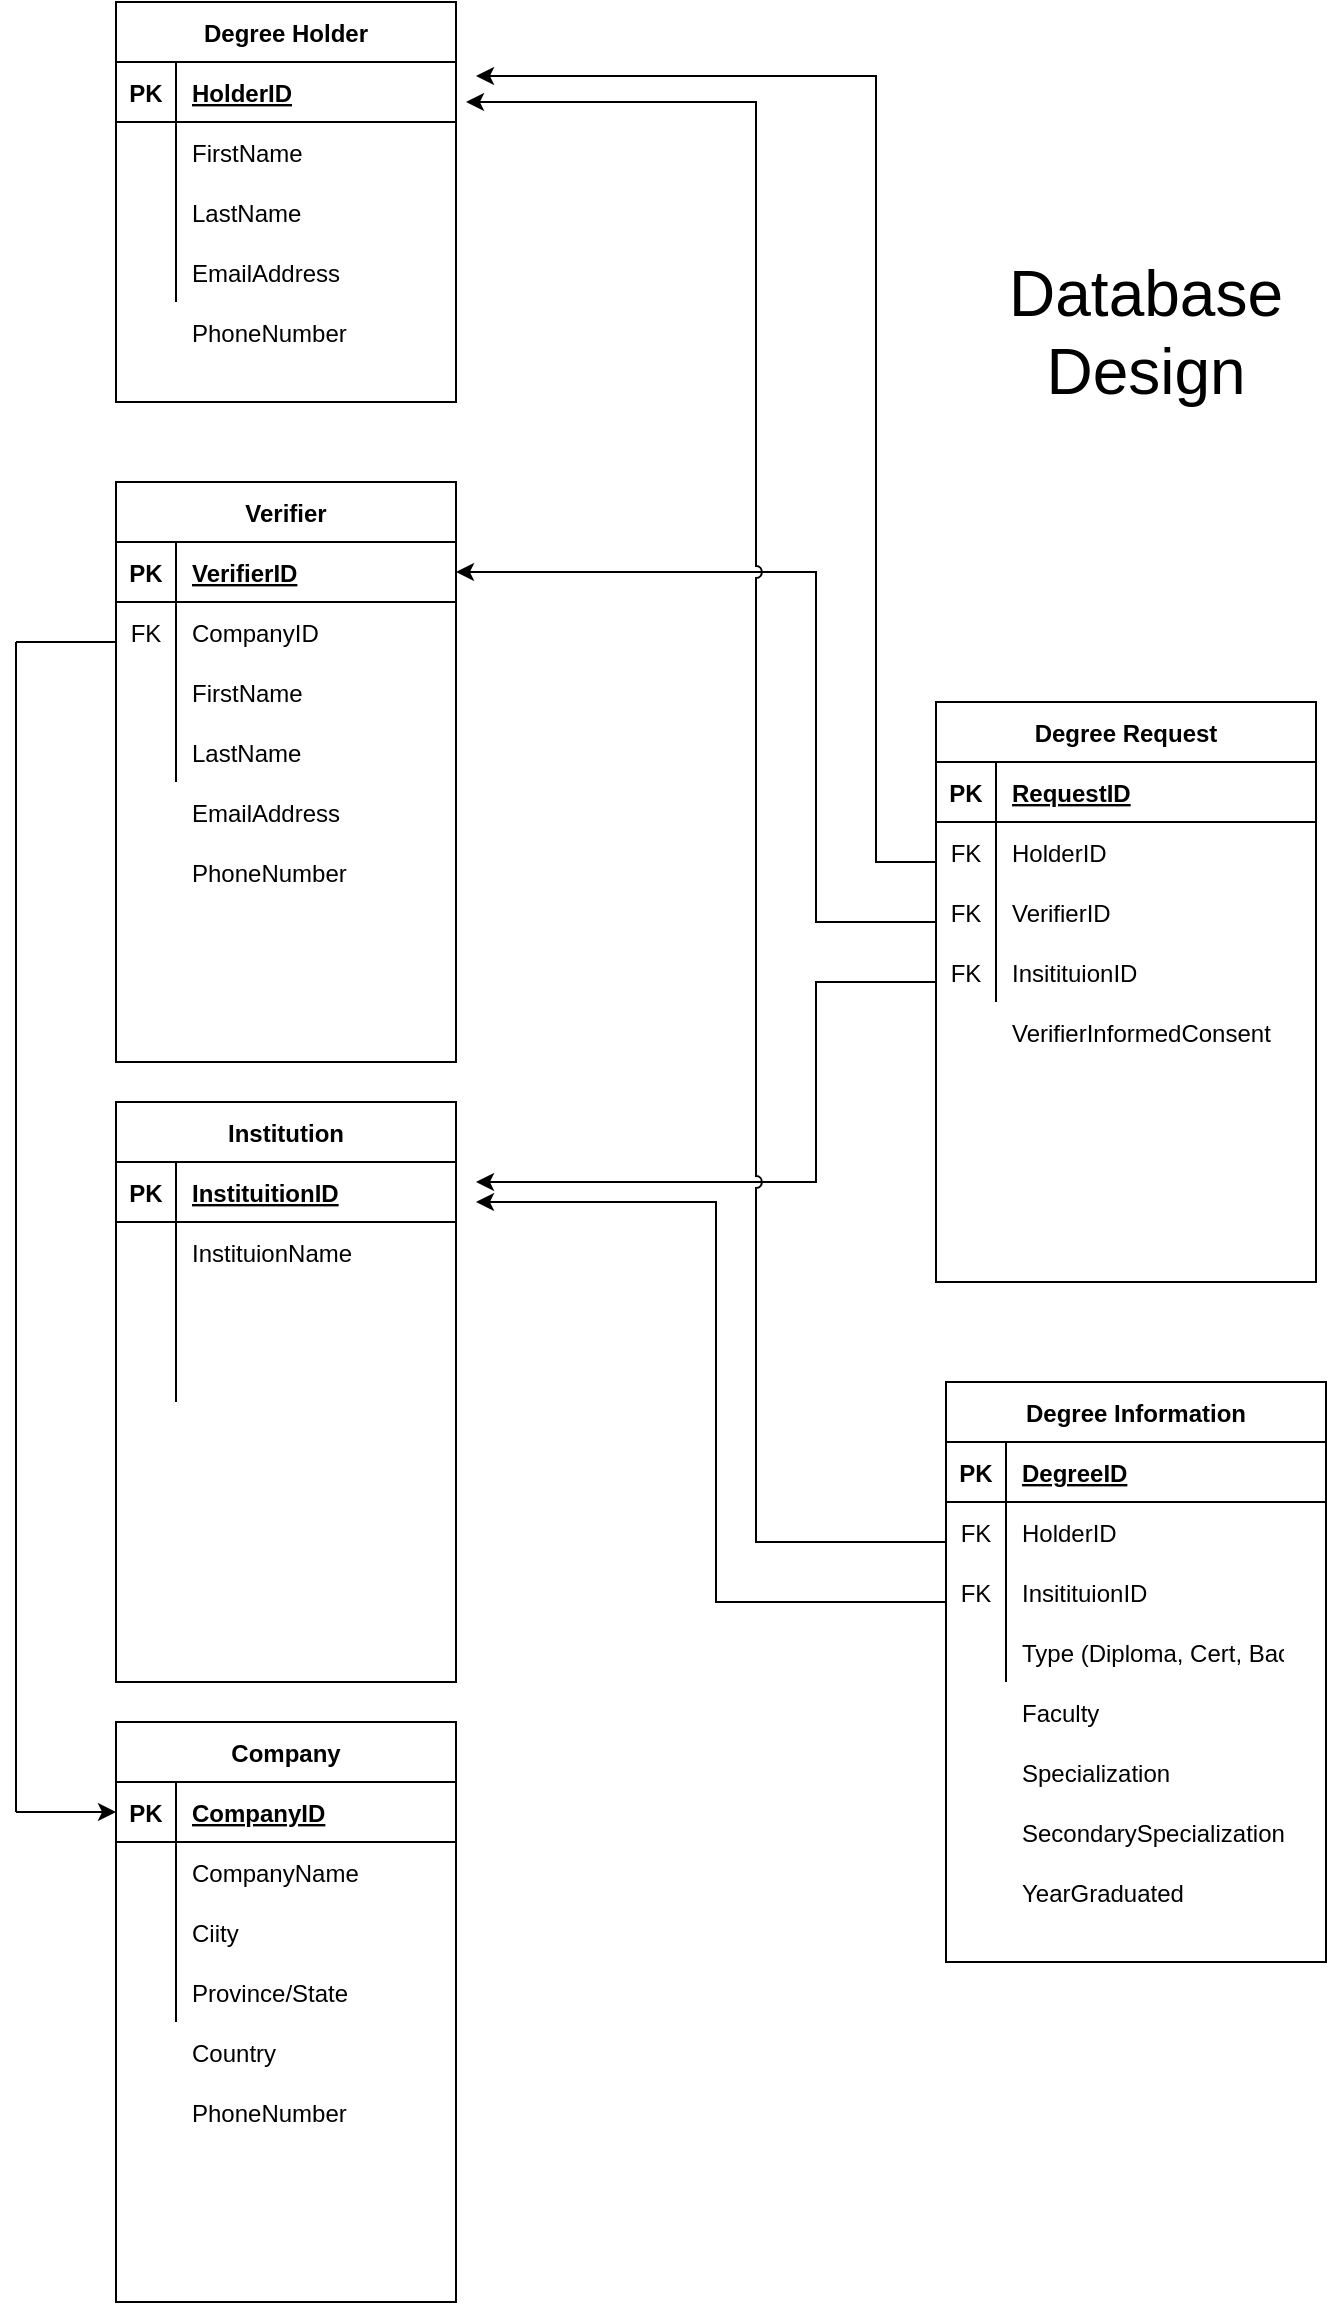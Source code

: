<mxfile version="15.7.4" type="github">
  <diagram id="PkiKbskwBXoPGi8H-dcF" name="Page-1">
    <mxGraphModel dx="2523" dy="934" grid="1" gridSize="10" guides="1" tooltips="1" connect="1" arrows="1" fold="1" page="1" pageScale="1" pageWidth="850" pageHeight="1100" math="0" shadow="0">
      <root>
        <mxCell id="0" />
        <mxCell id="1" parent="0" />
        <mxCell id="SjxEYa4bxG3GSwVHgH7I-1" value="Degree Holder" style="shape=table;startSize=30;container=1;collapsible=1;childLayout=tableLayout;fixedRows=1;rowLines=0;fontStyle=1;align=center;resizeLast=1;" vertex="1" parent="1">
          <mxGeometry x="-70" y="80" width="170" height="200" as="geometry" />
        </mxCell>
        <mxCell id="SjxEYa4bxG3GSwVHgH7I-2" value="" style="shape=partialRectangle;collapsible=0;dropTarget=0;pointerEvents=0;fillColor=none;top=0;left=0;bottom=1;right=0;points=[[0,0.5],[1,0.5]];portConstraint=eastwest;" vertex="1" parent="SjxEYa4bxG3GSwVHgH7I-1">
          <mxGeometry y="30" width="170" height="30" as="geometry" />
        </mxCell>
        <mxCell id="SjxEYa4bxG3GSwVHgH7I-3" value="PK" style="shape=partialRectangle;connectable=0;fillColor=none;top=0;left=0;bottom=0;right=0;fontStyle=1;overflow=hidden;" vertex="1" parent="SjxEYa4bxG3GSwVHgH7I-2">
          <mxGeometry width="30" height="30" as="geometry">
            <mxRectangle width="30" height="30" as="alternateBounds" />
          </mxGeometry>
        </mxCell>
        <mxCell id="SjxEYa4bxG3GSwVHgH7I-4" value="HolderID" style="shape=partialRectangle;connectable=0;fillColor=none;top=0;left=0;bottom=0;right=0;align=left;spacingLeft=6;fontStyle=5;overflow=hidden;" vertex="1" parent="SjxEYa4bxG3GSwVHgH7I-2">
          <mxGeometry x="30" width="140" height="30" as="geometry">
            <mxRectangle width="140" height="30" as="alternateBounds" />
          </mxGeometry>
        </mxCell>
        <mxCell id="SjxEYa4bxG3GSwVHgH7I-5" value="" style="shape=partialRectangle;collapsible=0;dropTarget=0;pointerEvents=0;fillColor=none;top=0;left=0;bottom=0;right=0;points=[[0,0.5],[1,0.5]];portConstraint=eastwest;" vertex="1" parent="SjxEYa4bxG3GSwVHgH7I-1">
          <mxGeometry y="60" width="170" height="30" as="geometry" />
        </mxCell>
        <mxCell id="SjxEYa4bxG3GSwVHgH7I-6" value="" style="shape=partialRectangle;connectable=0;fillColor=none;top=0;left=0;bottom=0;right=0;editable=1;overflow=hidden;" vertex="1" parent="SjxEYa4bxG3GSwVHgH7I-5">
          <mxGeometry width="30" height="30" as="geometry">
            <mxRectangle width="30" height="30" as="alternateBounds" />
          </mxGeometry>
        </mxCell>
        <mxCell id="SjxEYa4bxG3GSwVHgH7I-7" value="FirstName    " style="shape=partialRectangle;connectable=0;fillColor=none;top=0;left=0;bottom=0;right=0;align=left;spacingLeft=6;overflow=hidden;" vertex="1" parent="SjxEYa4bxG3GSwVHgH7I-5">
          <mxGeometry x="30" width="140" height="30" as="geometry">
            <mxRectangle width="140" height="30" as="alternateBounds" />
          </mxGeometry>
        </mxCell>
        <mxCell id="SjxEYa4bxG3GSwVHgH7I-8" value="" style="shape=partialRectangle;collapsible=0;dropTarget=0;pointerEvents=0;fillColor=none;top=0;left=0;bottom=0;right=0;points=[[0,0.5],[1,0.5]];portConstraint=eastwest;" vertex="1" parent="SjxEYa4bxG3GSwVHgH7I-1">
          <mxGeometry y="90" width="170" height="30" as="geometry" />
        </mxCell>
        <mxCell id="SjxEYa4bxG3GSwVHgH7I-9" value="" style="shape=partialRectangle;connectable=0;fillColor=none;top=0;left=0;bottom=0;right=0;editable=1;overflow=hidden;" vertex="1" parent="SjxEYa4bxG3GSwVHgH7I-8">
          <mxGeometry width="30" height="30" as="geometry">
            <mxRectangle width="30" height="30" as="alternateBounds" />
          </mxGeometry>
        </mxCell>
        <mxCell id="SjxEYa4bxG3GSwVHgH7I-10" value="LastName" style="shape=partialRectangle;connectable=0;fillColor=none;top=0;left=0;bottom=0;right=0;align=left;spacingLeft=6;overflow=hidden;" vertex="1" parent="SjxEYa4bxG3GSwVHgH7I-8">
          <mxGeometry x="30" width="140" height="30" as="geometry">
            <mxRectangle width="140" height="30" as="alternateBounds" />
          </mxGeometry>
        </mxCell>
        <mxCell id="SjxEYa4bxG3GSwVHgH7I-11" value="" style="shape=partialRectangle;collapsible=0;dropTarget=0;pointerEvents=0;fillColor=none;top=0;left=0;bottom=0;right=0;points=[[0,0.5],[1,0.5]];portConstraint=eastwest;" vertex="1" parent="SjxEYa4bxG3GSwVHgH7I-1">
          <mxGeometry y="120" width="170" height="30" as="geometry" />
        </mxCell>
        <mxCell id="SjxEYa4bxG3GSwVHgH7I-12" value="" style="shape=partialRectangle;connectable=0;fillColor=none;top=0;left=0;bottom=0;right=0;editable=1;overflow=hidden;" vertex="1" parent="SjxEYa4bxG3GSwVHgH7I-11">
          <mxGeometry width="30" height="30" as="geometry">
            <mxRectangle width="30" height="30" as="alternateBounds" />
          </mxGeometry>
        </mxCell>
        <mxCell id="SjxEYa4bxG3GSwVHgH7I-13" value="" style="shape=partialRectangle;connectable=0;fillColor=none;top=0;left=0;bottom=0;right=0;align=left;spacingLeft=6;overflow=hidden;" vertex="1" parent="SjxEYa4bxG3GSwVHgH7I-11">
          <mxGeometry x="30" width="140" height="30" as="geometry">
            <mxRectangle width="140" height="30" as="alternateBounds" />
          </mxGeometry>
        </mxCell>
        <mxCell id="SjxEYa4bxG3GSwVHgH7I-14" value="EmailAddress" style="shape=partialRectangle;connectable=0;fillColor=none;top=0;left=0;bottom=0;right=0;align=left;spacingLeft=6;overflow=hidden;" vertex="1" parent="1">
          <mxGeometry x="-40" y="200" width="140" height="30" as="geometry">
            <mxRectangle width="140" height="30" as="alternateBounds" />
          </mxGeometry>
        </mxCell>
        <mxCell id="SjxEYa4bxG3GSwVHgH7I-15" value="PhoneNumber" style="shape=partialRectangle;connectable=0;fillColor=none;top=0;left=0;bottom=0;right=0;align=left;spacingLeft=6;overflow=hidden;" vertex="1" parent="1">
          <mxGeometry x="-40" y="230" width="140" height="30" as="geometry">
            <mxRectangle width="140" height="30" as="alternateBounds" />
          </mxGeometry>
        </mxCell>
        <mxCell id="SjxEYa4bxG3GSwVHgH7I-16" value="Verifier" style="shape=table;startSize=30;container=1;collapsible=1;childLayout=tableLayout;fixedRows=1;rowLines=0;fontStyle=1;align=center;resizeLast=1;" vertex="1" parent="1">
          <mxGeometry x="-70" y="320" width="170" height="290" as="geometry" />
        </mxCell>
        <mxCell id="SjxEYa4bxG3GSwVHgH7I-17" value="" style="shape=partialRectangle;collapsible=0;dropTarget=0;pointerEvents=0;fillColor=none;top=0;left=0;bottom=1;right=0;points=[[0,0.5],[1,0.5]];portConstraint=eastwest;" vertex="1" parent="SjxEYa4bxG3GSwVHgH7I-16">
          <mxGeometry y="30" width="170" height="30" as="geometry" />
        </mxCell>
        <mxCell id="SjxEYa4bxG3GSwVHgH7I-18" value="PK" style="shape=partialRectangle;connectable=0;fillColor=none;top=0;left=0;bottom=0;right=0;fontStyle=1;overflow=hidden;" vertex="1" parent="SjxEYa4bxG3GSwVHgH7I-17">
          <mxGeometry width="30" height="30" as="geometry">
            <mxRectangle width="30" height="30" as="alternateBounds" />
          </mxGeometry>
        </mxCell>
        <mxCell id="SjxEYa4bxG3GSwVHgH7I-19" value="VerifierID" style="shape=partialRectangle;connectable=0;fillColor=none;top=0;left=0;bottom=0;right=0;align=left;spacingLeft=6;fontStyle=5;overflow=hidden;" vertex="1" parent="SjxEYa4bxG3GSwVHgH7I-17">
          <mxGeometry x="30" width="140" height="30" as="geometry">
            <mxRectangle width="140" height="30" as="alternateBounds" />
          </mxGeometry>
        </mxCell>
        <mxCell id="SjxEYa4bxG3GSwVHgH7I-26" value="" style="shape=partialRectangle;collapsible=0;dropTarget=0;pointerEvents=0;fillColor=none;top=0;left=0;bottom=0;right=0;points=[[0,0.5],[1,0.5]];portConstraint=eastwest;" vertex="1" parent="SjxEYa4bxG3GSwVHgH7I-16">
          <mxGeometry y="60" width="170" height="30" as="geometry" />
        </mxCell>
        <mxCell id="SjxEYa4bxG3GSwVHgH7I-27" value="" style="shape=partialRectangle;connectable=0;fillColor=none;top=0;left=0;bottom=0;right=0;editable=1;overflow=hidden;" vertex="1" parent="SjxEYa4bxG3GSwVHgH7I-26">
          <mxGeometry width="30" height="30" as="geometry">
            <mxRectangle width="30" height="30" as="alternateBounds" />
          </mxGeometry>
        </mxCell>
        <mxCell id="SjxEYa4bxG3GSwVHgH7I-28" value="" style="shape=partialRectangle;connectable=0;fillColor=none;top=0;left=0;bottom=0;right=0;align=left;spacingLeft=6;overflow=hidden;" vertex="1" parent="SjxEYa4bxG3GSwVHgH7I-26">
          <mxGeometry x="30" width="140" height="30" as="geometry">
            <mxRectangle width="140" height="30" as="alternateBounds" />
          </mxGeometry>
        </mxCell>
        <mxCell id="SjxEYa4bxG3GSwVHgH7I-20" value="" style="shape=partialRectangle;collapsible=0;dropTarget=0;pointerEvents=0;fillColor=none;top=0;left=0;bottom=0;right=0;points=[[0,0.5],[1,0.5]];portConstraint=eastwest;" vertex="1" parent="SjxEYa4bxG3GSwVHgH7I-16">
          <mxGeometry y="90" width="170" height="30" as="geometry" />
        </mxCell>
        <mxCell id="SjxEYa4bxG3GSwVHgH7I-21" value="" style="shape=partialRectangle;connectable=0;fillColor=none;top=0;left=0;bottom=0;right=0;editable=1;overflow=hidden;" vertex="1" parent="SjxEYa4bxG3GSwVHgH7I-20">
          <mxGeometry width="30" height="30" as="geometry">
            <mxRectangle width="30" height="30" as="alternateBounds" />
          </mxGeometry>
        </mxCell>
        <mxCell id="SjxEYa4bxG3GSwVHgH7I-22" value="FirstName    " style="shape=partialRectangle;connectable=0;fillColor=none;top=0;left=0;bottom=0;right=0;align=left;spacingLeft=6;overflow=hidden;" vertex="1" parent="SjxEYa4bxG3GSwVHgH7I-20">
          <mxGeometry x="30" width="140" height="30" as="geometry">
            <mxRectangle width="140" height="30" as="alternateBounds" />
          </mxGeometry>
        </mxCell>
        <mxCell id="SjxEYa4bxG3GSwVHgH7I-23" value="" style="shape=partialRectangle;collapsible=0;dropTarget=0;pointerEvents=0;fillColor=none;top=0;left=0;bottom=0;right=0;points=[[0,0.5],[1,0.5]];portConstraint=eastwest;" vertex="1" parent="SjxEYa4bxG3GSwVHgH7I-16">
          <mxGeometry y="120" width="170" height="30" as="geometry" />
        </mxCell>
        <mxCell id="SjxEYa4bxG3GSwVHgH7I-24" value="" style="shape=partialRectangle;connectable=0;fillColor=none;top=0;left=0;bottom=0;right=0;editable=1;overflow=hidden;" vertex="1" parent="SjxEYa4bxG3GSwVHgH7I-23">
          <mxGeometry width="30" height="30" as="geometry">
            <mxRectangle width="30" height="30" as="alternateBounds" />
          </mxGeometry>
        </mxCell>
        <mxCell id="SjxEYa4bxG3GSwVHgH7I-25" value="LastName" style="shape=partialRectangle;connectable=0;fillColor=none;top=0;left=0;bottom=0;right=0;align=left;spacingLeft=6;overflow=hidden;" vertex="1" parent="SjxEYa4bxG3GSwVHgH7I-23">
          <mxGeometry x="30" width="140" height="30" as="geometry">
            <mxRectangle width="140" height="30" as="alternateBounds" />
          </mxGeometry>
        </mxCell>
        <mxCell id="SjxEYa4bxG3GSwVHgH7I-29" value="EmailAddress" style="shape=partialRectangle;connectable=0;fillColor=none;top=0;left=0;bottom=0;right=0;align=left;spacingLeft=6;overflow=hidden;" vertex="1" parent="1">
          <mxGeometry x="-40" y="470" width="140" height="30" as="geometry">
            <mxRectangle width="140" height="30" as="alternateBounds" />
          </mxGeometry>
        </mxCell>
        <mxCell id="SjxEYa4bxG3GSwVHgH7I-30" value="PhoneNumber" style="shape=partialRectangle;connectable=0;fillColor=none;top=0;left=0;bottom=0;right=0;align=left;spacingLeft=6;overflow=hidden;" vertex="1" parent="1">
          <mxGeometry x="-40" y="500" width="140" height="30" as="geometry">
            <mxRectangle width="140" height="30" as="alternateBounds" />
          </mxGeometry>
        </mxCell>
        <mxCell id="SjxEYa4bxG3GSwVHgH7I-31" value="CompanyID" style="shape=partialRectangle;connectable=0;fillColor=none;top=0;left=0;bottom=0;right=0;align=left;spacingLeft=6;overflow=hidden;" vertex="1" parent="1">
          <mxGeometry x="-40" y="380" width="140" height="30" as="geometry">
            <mxRectangle width="140" height="30" as="alternateBounds" />
          </mxGeometry>
        </mxCell>
        <mxCell id="SjxEYa4bxG3GSwVHgH7I-32" value="FK" style="shape=partialRectangle;connectable=0;fillColor=none;top=0;left=0;bottom=0;right=0;fontStyle=0;overflow=hidden;" vertex="1" parent="1">
          <mxGeometry x="-70" y="380" width="30" height="30" as="geometry">
            <mxRectangle width="30" height="30" as="alternateBounds" />
          </mxGeometry>
        </mxCell>
        <mxCell id="SjxEYa4bxG3GSwVHgH7I-50" value="Institution" style="shape=table;startSize=30;container=1;collapsible=1;childLayout=tableLayout;fixedRows=1;rowLines=0;fontStyle=1;align=center;resizeLast=1;" vertex="1" parent="1">
          <mxGeometry x="-70" y="630" width="170" height="290" as="geometry" />
        </mxCell>
        <mxCell id="SjxEYa4bxG3GSwVHgH7I-51" value="" style="shape=partialRectangle;collapsible=0;dropTarget=0;pointerEvents=0;fillColor=none;top=0;left=0;bottom=1;right=0;points=[[0,0.5],[1,0.5]];portConstraint=eastwest;" vertex="1" parent="SjxEYa4bxG3GSwVHgH7I-50">
          <mxGeometry y="30" width="170" height="30" as="geometry" />
        </mxCell>
        <mxCell id="SjxEYa4bxG3GSwVHgH7I-52" value="PK" style="shape=partialRectangle;connectable=0;fillColor=none;top=0;left=0;bottom=0;right=0;fontStyle=1;overflow=hidden;" vertex="1" parent="SjxEYa4bxG3GSwVHgH7I-51">
          <mxGeometry width="30" height="30" as="geometry">
            <mxRectangle width="30" height="30" as="alternateBounds" />
          </mxGeometry>
        </mxCell>
        <mxCell id="SjxEYa4bxG3GSwVHgH7I-53" value="InstituitionID" style="shape=partialRectangle;connectable=0;fillColor=none;top=0;left=0;bottom=0;right=0;align=left;spacingLeft=6;fontStyle=5;overflow=hidden;" vertex="1" parent="SjxEYa4bxG3GSwVHgH7I-51">
          <mxGeometry x="30" width="140" height="30" as="geometry">
            <mxRectangle width="140" height="30" as="alternateBounds" />
          </mxGeometry>
        </mxCell>
        <mxCell id="SjxEYa4bxG3GSwVHgH7I-54" value="" style="shape=partialRectangle;collapsible=0;dropTarget=0;pointerEvents=0;fillColor=none;top=0;left=0;bottom=0;right=0;points=[[0,0.5],[1,0.5]];portConstraint=eastwest;" vertex="1" parent="SjxEYa4bxG3GSwVHgH7I-50">
          <mxGeometry y="60" width="170" height="30" as="geometry" />
        </mxCell>
        <mxCell id="SjxEYa4bxG3GSwVHgH7I-55" value="" style="shape=partialRectangle;connectable=0;fillColor=none;top=0;left=0;bottom=0;right=0;editable=1;overflow=hidden;" vertex="1" parent="SjxEYa4bxG3GSwVHgH7I-54">
          <mxGeometry width="30" height="30" as="geometry">
            <mxRectangle width="30" height="30" as="alternateBounds" />
          </mxGeometry>
        </mxCell>
        <mxCell id="SjxEYa4bxG3GSwVHgH7I-56" value="" style="shape=partialRectangle;connectable=0;fillColor=none;top=0;left=0;bottom=0;right=0;align=left;spacingLeft=6;overflow=hidden;" vertex="1" parent="SjxEYa4bxG3GSwVHgH7I-54">
          <mxGeometry x="30" width="140" height="30" as="geometry">
            <mxRectangle width="140" height="30" as="alternateBounds" />
          </mxGeometry>
        </mxCell>
        <mxCell id="SjxEYa4bxG3GSwVHgH7I-57" value="" style="shape=partialRectangle;collapsible=0;dropTarget=0;pointerEvents=0;fillColor=none;top=0;left=0;bottom=0;right=0;points=[[0,0.5],[1,0.5]];portConstraint=eastwest;" vertex="1" parent="SjxEYa4bxG3GSwVHgH7I-50">
          <mxGeometry y="90" width="170" height="30" as="geometry" />
        </mxCell>
        <mxCell id="SjxEYa4bxG3GSwVHgH7I-58" value="" style="shape=partialRectangle;connectable=0;fillColor=none;top=0;left=0;bottom=0;right=0;editable=1;overflow=hidden;" vertex="1" parent="SjxEYa4bxG3GSwVHgH7I-57">
          <mxGeometry width="30" height="30" as="geometry">
            <mxRectangle width="30" height="30" as="alternateBounds" />
          </mxGeometry>
        </mxCell>
        <mxCell id="SjxEYa4bxG3GSwVHgH7I-59" value="" style="shape=partialRectangle;connectable=0;fillColor=none;top=0;left=0;bottom=0;right=0;align=left;spacingLeft=6;overflow=hidden;" vertex="1" parent="SjxEYa4bxG3GSwVHgH7I-57">
          <mxGeometry x="30" width="140" height="30" as="geometry">
            <mxRectangle width="140" height="30" as="alternateBounds" />
          </mxGeometry>
        </mxCell>
        <mxCell id="SjxEYa4bxG3GSwVHgH7I-60" value="" style="shape=partialRectangle;collapsible=0;dropTarget=0;pointerEvents=0;fillColor=none;top=0;left=0;bottom=0;right=0;points=[[0,0.5],[1,0.5]];portConstraint=eastwest;" vertex="1" parent="SjxEYa4bxG3GSwVHgH7I-50">
          <mxGeometry y="120" width="170" height="30" as="geometry" />
        </mxCell>
        <mxCell id="SjxEYa4bxG3GSwVHgH7I-61" value="" style="shape=partialRectangle;connectable=0;fillColor=none;top=0;left=0;bottom=0;right=0;editable=1;overflow=hidden;" vertex="1" parent="SjxEYa4bxG3GSwVHgH7I-60">
          <mxGeometry width="30" height="30" as="geometry">
            <mxRectangle width="30" height="30" as="alternateBounds" />
          </mxGeometry>
        </mxCell>
        <mxCell id="SjxEYa4bxG3GSwVHgH7I-62" value="" style="shape=partialRectangle;connectable=0;fillColor=none;top=0;left=0;bottom=0;right=0;align=left;spacingLeft=6;overflow=hidden;" vertex="1" parent="SjxEYa4bxG3GSwVHgH7I-60">
          <mxGeometry x="30" width="140" height="30" as="geometry">
            <mxRectangle width="140" height="30" as="alternateBounds" />
          </mxGeometry>
        </mxCell>
        <mxCell id="SjxEYa4bxG3GSwVHgH7I-65" value="InstituionName" style="shape=partialRectangle;connectable=0;fillColor=none;top=0;left=0;bottom=0;right=0;align=left;spacingLeft=6;overflow=hidden;" vertex="1" parent="1">
          <mxGeometry x="-40" y="690" width="140" height="30" as="geometry">
            <mxRectangle width="140" height="30" as="alternateBounds" />
          </mxGeometry>
        </mxCell>
        <mxCell id="SjxEYa4bxG3GSwVHgH7I-67" value="Company" style="shape=table;startSize=30;container=1;collapsible=1;childLayout=tableLayout;fixedRows=1;rowLines=0;fontStyle=1;align=center;resizeLast=1;" vertex="1" parent="1">
          <mxGeometry x="-70" y="940" width="170" height="290" as="geometry" />
        </mxCell>
        <mxCell id="SjxEYa4bxG3GSwVHgH7I-68" value="" style="shape=partialRectangle;collapsible=0;dropTarget=0;pointerEvents=0;fillColor=none;top=0;left=0;bottom=1;right=0;points=[[0,0.5],[1,0.5]];portConstraint=eastwest;" vertex="1" parent="SjxEYa4bxG3GSwVHgH7I-67">
          <mxGeometry y="30" width="170" height="30" as="geometry" />
        </mxCell>
        <mxCell id="SjxEYa4bxG3GSwVHgH7I-69" value="PK" style="shape=partialRectangle;connectable=0;fillColor=none;top=0;left=0;bottom=0;right=0;fontStyle=1;overflow=hidden;" vertex="1" parent="SjxEYa4bxG3GSwVHgH7I-68">
          <mxGeometry width="30" height="30" as="geometry">
            <mxRectangle width="30" height="30" as="alternateBounds" />
          </mxGeometry>
        </mxCell>
        <mxCell id="SjxEYa4bxG3GSwVHgH7I-70" value="CompanyID" style="shape=partialRectangle;connectable=0;fillColor=none;top=0;left=0;bottom=0;right=0;align=left;spacingLeft=6;fontStyle=5;overflow=hidden;" vertex="1" parent="SjxEYa4bxG3GSwVHgH7I-68">
          <mxGeometry x="30" width="140" height="30" as="geometry">
            <mxRectangle width="140" height="30" as="alternateBounds" />
          </mxGeometry>
        </mxCell>
        <mxCell id="SjxEYa4bxG3GSwVHgH7I-71" value="" style="shape=partialRectangle;collapsible=0;dropTarget=0;pointerEvents=0;fillColor=none;top=0;left=0;bottom=0;right=0;points=[[0,0.5],[1,0.5]];portConstraint=eastwest;" vertex="1" parent="SjxEYa4bxG3GSwVHgH7I-67">
          <mxGeometry y="60" width="170" height="30" as="geometry" />
        </mxCell>
        <mxCell id="SjxEYa4bxG3GSwVHgH7I-72" value="" style="shape=partialRectangle;connectable=0;fillColor=none;top=0;left=0;bottom=0;right=0;editable=1;overflow=hidden;" vertex="1" parent="SjxEYa4bxG3GSwVHgH7I-71">
          <mxGeometry width="30" height="30" as="geometry">
            <mxRectangle width="30" height="30" as="alternateBounds" />
          </mxGeometry>
        </mxCell>
        <mxCell id="SjxEYa4bxG3GSwVHgH7I-73" value="" style="shape=partialRectangle;connectable=0;fillColor=none;top=0;left=0;bottom=0;right=0;align=left;spacingLeft=6;overflow=hidden;" vertex="1" parent="SjxEYa4bxG3GSwVHgH7I-71">
          <mxGeometry x="30" width="140" height="30" as="geometry">
            <mxRectangle width="140" height="30" as="alternateBounds" />
          </mxGeometry>
        </mxCell>
        <mxCell id="SjxEYa4bxG3GSwVHgH7I-74" value="" style="shape=partialRectangle;collapsible=0;dropTarget=0;pointerEvents=0;fillColor=none;top=0;left=0;bottom=0;right=0;points=[[0,0.5],[1,0.5]];portConstraint=eastwest;" vertex="1" parent="SjxEYa4bxG3GSwVHgH7I-67">
          <mxGeometry y="90" width="170" height="30" as="geometry" />
        </mxCell>
        <mxCell id="SjxEYa4bxG3GSwVHgH7I-75" value="" style="shape=partialRectangle;connectable=0;fillColor=none;top=0;left=0;bottom=0;right=0;editable=1;overflow=hidden;" vertex="1" parent="SjxEYa4bxG3GSwVHgH7I-74">
          <mxGeometry width="30" height="30" as="geometry">
            <mxRectangle width="30" height="30" as="alternateBounds" />
          </mxGeometry>
        </mxCell>
        <mxCell id="SjxEYa4bxG3GSwVHgH7I-76" value="Ciity" style="shape=partialRectangle;connectable=0;fillColor=none;top=0;left=0;bottom=0;right=0;align=left;spacingLeft=6;overflow=hidden;" vertex="1" parent="SjxEYa4bxG3GSwVHgH7I-74">
          <mxGeometry x="30" width="140" height="30" as="geometry">
            <mxRectangle width="140" height="30" as="alternateBounds" />
          </mxGeometry>
        </mxCell>
        <mxCell id="SjxEYa4bxG3GSwVHgH7I-77" value="" style="shape=partialRectangle;collapsible=0;dropTarget=0;pointerEvents=0;fillColor=none;top=0;left=0;bottom=0;right=0;points=[[0,0.5],[1,0.5]];portConstraint=eastwest;" vertex="1" parent="SjxEYa4bxG3GSwVHgH7I-67">
          <mxGeometry y="120" width="170" height="30" as="geometry" />
        </mxCell>
        <mxCell id="SjxEYa4bxG3GSwVHgH7I-78" value="" style="shape=partialRectangle;connectable=0;fillColor=none;top=0;left=0;bottom=0;right=0;editable=1;overflow=hidden;" vertex="1" parent="SjxEYa4bxG3GSwVHgH7I-77">
          <mxGeometry width="30" height="30" as="geometry">
            <mxRectangle width="30" height="30" as="alternateBounds" />
          </mxGeometry>
        </mxCell>
        <mxCell id="SjxEYa4bxG3GSwVHgH7I-79" value="Province/State" style="shape=partialRectangle;connectable=0;fillColor=none;top=0;left=0;bottom=0;right=0;align=left;spacingLeft=6;overflow=hidden;" vertex="1" parent="SjxEYa4bxG3GSwVHgH7I-77">
          <mxGeometry x="30" width="140" height="30" as="geometry">
            <mxRectangle width="140" height="30" as="alternateBounds" />
          </mxGeometry>
        </mxCell>
        <mxCell id="SjxEYa4bxG3GSwVHgH7I-80" value="Country" style="shape=partialRectangle;connectable=0;fillColor=none;top=0;left=0;bottom=0;right=0;align=left;spacingLeft=6;overflow=hidden;" vertex="1" parent="1">
          <mxGeometry x="-40" y="1090" width="140" height="30" as="geometry">
            <mxRectangle width="140" height="30" as="alternateBounds" />
          </mxGeometry>
        </mxCell>
        <mxCell id="SjxEYa4bxG3GSwVHgH7I-81" value="PhoneNumber" style="shape=partialRectangle;connectable=0;fillColor=none;top=0;left=0;bottom=0;right=0;align=left;spacingLeft=6;overflow=hidden;" vertex="1" parent="1">
          <mxGeometry x="-40" y="1120" width="140" height="30" as="geometry">
            <mxRectangle width="140" height="30" as="alternateBounds" />
          </mxGeometry>
        </mxCell>
        <mxCell id="SjxEYa4bxG3GSwVHgH7I-82" value="CompanyName" style="shape=partialRectangle;connectable=0;fillColor=none;top=0;left=0;bottom=0;right=0;align=left;spacingLeft=6;overflow=hidden;" vertex="1" parent="1">
          <mxGeometry x="-40" y="1000" width="140" height="30" as="geometry">
            <mxRectangle width="140" height="30" as="alternateBounds" />
          </mxGeometry>
        </mxCell>
        <mxCell id="SjxEYa4bxG3GSwVHgH7I-86" value="" style="endArrow=none;html=1;rounded=0;" edge="1" parent="1">
          <mxGeometry width="50" height="50" relative="1" as="geometry">
            <mxPoint x="-120" y="400" as="sourcePoint" />
            <mxPoint x="-70" y="400" as="targetPoint" />
          </mxGeometry>
        </mxCell>
        <mxCell id="SjxEYa4bxG3GSwVHgH7I-87" value="" style="endArrow=none;html=1;rounded=0;" edge="1" parent="1">
          <mxGeometry width="50" height="50" relative="1" as="geometry">
            <mxPoint x="-120" y="400" as="sourcePoint" />
            <mxPoint x="-120" y="985" as="targetPoint" />
          </mxGeometry>
        </mxCell>
        <mxCell id="SjxEYa4bxG3GSwVHgH7I-88" value="" style="endArrow=classic;html=1;rounded=0;entryX=0;entryY=0.5;entryDx=0;entryDy=0;" edge="1" parent="1" target="SjxEYa4bxG3GSwVHgH7I-68">
          <mxGeometry width="50" height="50" relative="1" as="geometry">
            <mxPoint x="-120" y="985" as="sourcePoint" />
            <mxPoint x="480" y="730" as="targetPoint" />
          </mxGeometry>
        </mxCell>
        <mxCell id="SjxEYa4bxG3GSwVHgH7I-89" value="Degree Request" style="shape=table;startSize=30;container=1;collapsible=1;childLayout=tableLayout;fixedRows=1;rowLines=0;fontStyle=1;align=center;resizeLast=1;" vertex="1" parent="1">
          <mxGeometry x="340" y="430" width="190" height="290" as="geometry" />
        </mxCell>
        <mxCell id="SjxEYa4bxG3GSwVHgH7I-90" value="" style="shape=partialRectangle;collapsible=0;dropTarget=0;pointerEvents=0;fillColor=none;top=0;left=0;bottom=1;right=0;points=[[0,0.5],[1,0.5]];portConstraint=eastwest;" vertex="1" parent="SjxEYa4bxG3GSwVHgH7I-89">
          <mxGeometry y="30" width="190" height="30" as="geometry" />
        </mxCell>
        <mxCell id="SjxEYa4bxG3GSwVHgH7I-91" value="PK" style="shape=partialRectangle;connectable=0;fillColor=none;top=0;left=0;bottom=0;right=0;fontStyle=1;overflow=hidden;" vertex="1" parent="SjxEYa4bxG3GSwVHgH7I-90">
          <mxGeometry width="30" height="30" as="geometry">
            <mxRectangle width="30" height="30" as="alternateBounds" />
          </mxGeometry>
        </mxCell>
        <mxCell id="SjxEYa4bxG3GSwVHgH7I-92" value="RequestID" style="shape=partialRectangle;connectable=0;fillColor=none;top=0;left=0;bottom=0;right=0;align=left;spacingLeft=6;fontStyle=5;overflow=hidden;" vertex="1" parent="SjxEYa4bxG3GSwVHgH7I-90">
          <mxGeometry x="30" width="160" height="30" as="geometry">
            <mxRectangle width="160" height="30" as="alternateBounds" />
          </mxGeometry>
        </mxCell>
        <mxCell id="SjxEYa4bxG3GSwVHgH7I-93" value="" style="shape=partialRectangle;collapsible=0;dropTarget=0;pointerEvents=0;fillColor=none;top=0;left=0;bottom=0;right=0;points=[[0,0.5],[1,0.5]];portConstraint=eastwest;" vertex="1" parent="SjxEYa4bxG3GSwVHgH7I-89">
          <mxGeometry y="60" width="190" height="30" as="geometry" />
        </mxCell>
        <mxCell id="SjxEYa4bxG3GSwVHgH7I-94" value="" style="shape=partialRectangle;connectable=0;fillColor=none;top=0;left=0;bottom=0;right=0;editable=1;overflow=hidden;" vertex="1" parent="SjxEYa4bxG3GSwVHgH7I-93">
          <mxGeometry width="30" height="30" as="geometry">
            <mxRectangle width="30" height="30" as="alternateBounds" />
          </mxGeometry>
        </mxCell>
        <mxCell id="SjxEYa4bxG3GSwVHgH7I-95" value="" style="shape=partialRectangle;connectable=0;fillColor=none;top=0;left=0;bottom=0;right=0;align=left;spacingLeft=6;overflow=hidden;" vertex="1" parent="SjxEYa4bxG3GSwVHgH7I-93">
          <mxGeometry x="30" width="160" height="30" as="geometry">
            <mxRectangle width="160" height="30" as="alternateBounds" />
          </mxGeometry>
        </mxCell>
        <mxCell id="SjxEYa4bxG3GSwVHgH7I-96" value="" style="shape=partialRectangle;collapsible=0;dropTarget=0;pointerEvents=0;fillColor=none;top=0;left=0;bottom=0;right=0;points=[[0,0.5],[1,0.5]];portConstraint=eastwest;" vertex="1" parent="SjxEYa4bxG3GSwVHgH7I-89">
          <mxGeometry y="90" width="190" height="30" as="geometry" />
        </mxCell>
        <mxCell id="SjxEYa4bxG3GSwVHgH7I-97" value="" style="shape=partialRectangle;connectable=0;fillColor=none;top=0;left=0;bottom=0;right=0;editable=1;overflow=hidden;" vertex="1" parent="SjxEYa4bxG3GSwVHgH7I-96">
          <mxGeometry width="30" height="30" as="geometry">
            <mxRectangle width="30" height="30" as="alternateBounds" />
          </mxGeometry>
        </mxCell>
        <mxCell id="SjxEYa4bxG3GSwVHgH7I-98" value="VerifierID" style="shape=partialRectangle;connectable=0;fillColor=none;top=0;left=0;bottom=0;right=0;align=left;spacingLeft=6;overflow=hidden;fontStyle=0" vertex="1" parent="SjxEYa4bxG3GSwVHgH7I-96">
          <mxGeometry x="30" width="160" height="30" as="geometry">
            <mxRectangle width="160" height="30" as="alternateBounds" />
          </mxGeometry>
        </mxCell>
        <mxCell id="SjxEYa4bxG3GSwVHgH7I-99" value="" style="shape=partialRectangle;collapsible=0;dropTarget=0;pointerEvents=0;fillColor=none;top=0;left=0;bottom=0;right=0;points=[[0,0.5],[1,0.5]];portConstraint=eastwest;" vertex="1" parent="SjxEYa4bxG3GSwVHgH7I-89">
          <mxGeometry y="120" width="190" height="30" as="geometry" />
        </mxCell>
        <mxCell id="SjxEYa4bxG3GSwVHgH7I-100" value="" style="shape=partialRectangle;connectable=0;fillColor=none;top=0;left=0;bottom=0;right=0;editable=1;overflow=hidden;" vertex="1" parent="SjxEYa4bxG3GSwVHgH7I-99">
          <mxGeometry width="30" height="30" as="geometry">
            <mxRectangle width="30" height="30" as="alternateBounds" />
          </mxGeometry>
        </mxCell>
        <mxCell id="SjxEYa4bxG3GSwVHgH7I-101" value="" style="shape=partialRectangle;connectable=0;fillColor=none;top=0;left=0;bottom=0;right=0;align=left;spacingLeft=6;overflow=hidden;" vertex="1" parent="SjxEYa4bxG3GSwVHgH7I-99">
          <mxGeometry x="30" width="160" height="30" as="geometry">
            <mxRectangle width="160" height="30" as="alternateBounds" />
          </mxGeometry>
        </mxCell>
        <mxCell id="SjxEYa4bxG3GSwVHgH7I-104" value="HolderID" style="shape=partialRectangle;connectable=0;fillColor=none;top=0;left=0;bottom=0;right=0;align=left;spacingLeft=6;overflow=hidden;fontStyle=0" vertex="1" parent="1">
          <mxGeometry x="370" y="490" width="140" height="30" as="geometry">
            <mxRectangle width="140" height="30" as="alternateBounds" />
          </mxGeometry>
        </mxCell>
        <mxCell id="SjxEYa4bxG3GSwVHgH7I-105" value="FK" style="shape=partialRectangle;connectable=0;fillColor=none;top=0;left=0;bottom=0;right=0;fontStyle=0;overflow=hidden;" vertex="1" parent="1">
          <mxGeometry x="340" y="490" width="30" height="30" as="geometry">
            <mxRectangle width="30" height="30" as="alternateBounds" />
          </mxGeometry>
        </mxCell>
        <mxCell id="SjxEYa4bxG3GSwVHgH7I-106" value="InsitituionID" style="shape=partialRectangle;connectable=0;fillColor=none;top=0;left=0;bottom=0;right=0;align=left;spacingLeft=6;overflow=hidden;fontStyle=0" vertex="1" parent="1">
          <mxGeometry x="370" y="550" width="140" height="30" as="geometry">
            <mxRectangle width="140" height="30" as="alternateBounds" />
          </mxGeometry>
        </mxCell>
        <mxCell id="SjxEYa4bxG3GSwVHgH7I-107" value="FK" style="shape=partialRectangle;connectable=0;fillColor=none;top=0;left=0;bottom=0;right=0;fontStyle=0;overflow=hidden;" vertex="1" parent="1">
          <mxGeometry x="340" y="520" width="30" height="30" as="geometry">
            <mxRectangle width="30" height="30" as="alternateBounds" />
          </mxGeometry>
        </mxCell>
        <mxCell id="SjxEYa4bxG3GSwVHgH7I-108" value="FK" style="shape=partialRectangle;connectable=0;fillColor=none;top=0;left=0;bottom=0;right=0;fontStyle=0;overflow=hidden;" vertex="1" parent="1">
          <mxGeometry x="340" y="550" width="30" height="30" as="geometry">
            <mxRectangle width="30" height="30" as="alternateBounds" />
          </mxGeometry>
        </mxCell>
        <mxCell id="SjxEYa4bxG3GSwVHgH7I-109" value="" style="endArrow=classic;html=1;rounded=0;" edge="1" parent="1">
          <mxGeometry width="50" height="50" relative="1" as="geometry">
            <mxPoint x="340" y="510" as="sourcePoint" />
            <mxPoint x="110" y="117" as="targetPoint" />
            <Array as="points">
              <mxPoint x="310" y="510" />
              <mxPoint x="310" y="117" />
            </Array>
          </mxGeometry>
        </mxCell>
        <mxCell id="SjxEYa4bxG3GSwVHgH7I-110" value="" style="endArrow=classic;html=1;rounded=0;entryX=1;entryY=0.5;entryDx=0;entryDy=0;" edge="1" parent="1" target="SjxEYa4bxG3GSwVHgH7I-17">
          <mxGeometry width="50" height="50" relative="1" as="geometry">
            <mxPoint x="340" y="540" as="sourcePoint" />
            <mxPoint x="110" y="480" as="targetPoint" />
            <Array as="points">
              <mxPoint x="310" y="540" />
              <mxPoint x="280" y="540" />
              <mxPoint x="280" y="365" />
            </Array>
          </mxGeometry>
        </mxCell>
        <mxCell id="SjxEYa4bxG3GSwVHgH7I-111" value="" style="endArrow=classic;html=1;rounded=0;" edge="1" parent="1">
          <mxGeometry width="50" height="50" relative="1" as="geometry">
            <mxPoint x="340" y="570" as="sourcePoint" />
            <mxPoint x="110" y="670" as="targetPoint" />
            <Array as="points">
              <mxPoint x="280" y="570" />
              <mxPoint x="280" y="670" />
              <mxPoint x="190" y="670" />
            </Array>
          </mxGeometry>
        </mxCell>
        <mxCell id="SjxEYa4bxG3GSwVHgH7I-112" value="VerifierInformedConsent" style="shape=partialRectangle;connectable=0;fillColor=none;top=0;left=0;bottom=0;right=0;align=left;spacingLeft=6;overflow=hidden;fontStyle=0" vertex="1" parent="1">
          <mxGeometry x="370" y="580" width="140" height="30" as="geometry">
            <mxRectangle width="140" height="30" as="alternateBounds" />
          </mxGeometry>
        </mxCell>
        <mxCell id="SjxEYa4bxG3GSwVHgH7I-113" value="Degree Information" style="shape=table;startSize=30;container=1;collapsible=1;childLayout=tableLayout;fixedRows=1;rowLines=0;fontStyle=1;align=center;resizeLast=1;" vertex="1" parent="1">
          <mxGeometry x="345" y="770" width="190" height="290" as="geometry" />
        </mxCell>
        <mxCell id="SjxEYa4bxG3GSwVHgH7I-114" value="" style="shape=partialRectangle;collapsible=0;dropTarget=0;pointerEvents=0;fillColor=none;top=0;left=0;bottom=1;right=0;points=[[0,0.5],[1,0.5]];portConstraint=eastwest;" vertex="1" parent="SjxEYa4bxG3GSwVHgH7I-113">
          <mxGeometry y="30" width="190" height="30" as="geometry" />
        </mxCell>
        <mxCell id="SjxEYa4bxG3GSwVHgH7I-115" value="PK" style="shape=partialRectangle;connectable=0;fillColor=none;top=0;left=0;bottom=0;right=0;fontStyle=1;overflow=hidden;" vertex="1" parent="SjxEYa4bxG3GSwVHgH7I-114">
          <mxGeometry width="30" height="30" as="geometry">
            <mxRectangle width="30" height="30" as="alternateBounds" />
          </mxGeometry>
        </mxCell>
        <mxCell id="SjxEYa4bxG3GSwVHgH7I-116" value="DegreeID" style="shape=partialRectangle;connectable=0;fillColor=none;top=0;left=0;bottom=0;right=0;align=left;spacingLeft=6;fontStyle=5;overflow=hidden;" vertex="1" parent="SjxEYa4bxG3GSwVHgH7I-114">
          <mxGeometry x="30" width="160" height="30" as="geometry">
            <mxRectangle width="160" height="30" as="alternateBounds" />
          </mxGeometry>
        </mxCell>
        <mxCell id="SjxEYa4bxG3GSwVHgH7I-117" value="" style="shape=partialRectangle;collapsible=0;dropTarget=0;pointerEvents=0;fillColor=none;top=0;left=0;bottom=0;right=0;points=[[0,0.5],[1,0.5]];portConstraint=eastwest;" vertex="1" parent="SjxEYa4bxG3GSwVHgH7I-113">
          <mxGeometry y="60" width="190" height="30" as="geometry" />
        </mxCell>
        <mxCell id="SjxEYa4bxG3GSwVHgH7I-118" value="" style="shape=partialRectangle;connectable=0;fillColor=none;top=0;left=0;bottom=0;right=0;editable=1;overflow=hidden;" vertex="1" parent="SjxEYa4bxG3GSwVHgH7I-117">
          <mxGeometry width="30" height="30" as="geometry">
            <mxRectangle width="30" height="30" as="alternateBounds" />
          </mxGeometry>
        </mxCell>
        <mxCell id="SjxEYa4bxG3GSwVHgH7I-119" value="" style="shape=partialRectangle;connectable=0;fillColor=none;top=0;left=0;bottom=0;right=0;align=left;spacingLeft=6;overflow=hidden;" vertex="1" parent="SjxEYa4bxG3GSwVHgH7I-117">
          <mxGeometry x="30" width="160" height="30" as="geometry">
            <mxRectangle width="160" height="30" as="alternateBounds" />
          </mxGeometry>
        </mxCell>
        <mxCell id="SjxEYa4bxG3GSwVHgH7I-120" value="" style="shape=partialRectangle;collapsible=0;dropTarget=0;pointerEvents=0;fillColor=none;top=0;left=0;bottom=0;right=0;points=[[0,0.5],[1,0.5]];portConstraint=eastwest;" vertex="1" parent="SjxEYa4bxG3GSwVHgH7I-113">
          <mxGeometry y="90" width="190" height="30" as="geometry" />
        </mxCell>
        <mxCell id="SjxEYa4bxG3GSwVHgH7I-121" value="" style="shape=partialRectangle;connectable=0;fillColor=none;top=0;left=0;bottom=0;right=0;editable=1;overflow=hidden;" vertex="1" parent="SjxEYa4bxG3GSwVHgH7I-120">
          <mxGeometry width="30" height="30" as="geometry">
            <mxRectangle width="30" height="30" as="alternateBounds" />
          </mxGeometry>
        </mxCell>
        <mxCell id="SjxEYa4bxG3GSwVHgH7I-122" value="" style="shape=partialRectangle;connectable=0;fillColor=none;top=0;left=0;bottom=0;right=0;align=left;spacingLeft=6;overflow=hidden;fontStyle=0" vertex="1" parent="SjxEYa4bxG3GSwVHgH7I-120">
          <mxGeometry x="30" width="160" height="30" as="geometry">
            <mxRectangle width="160" height="30" as="alternateBounds" />
          </mxGeometry>
        </mxCell>
        <mxCell id="SjxEYa4bxG3GSwVHgH7I-123" value="" style="shape=partialRectangle;collapsible=0;dropTarget=0;pointerEvents=0;fillColor=none;top=0;left=0;bottom=0;right=0;points=[[0,0.5],[1,0.5]];portConstraint=eastwest;" vertex="1" parent="SjxEYa4bxG3GSwVHgH7I-113">
          <mxGeometry y="120" width="190" height="30" as="geometry" />
        </mxCell>
        <mxCell id="SjxEYa4bxG3GSwVHgH7I-124" value="" style="shape=partialRectangle;connectable=0;fillColor=none;top=0;left=0;bottom=0;right=0;editable=1;overflow=hidden;" vertex="1" parent="SjxEYa4bxG3GSwVHgH7I-123">
          <mxGeometry width="30" height="30" as="geometry">
            <mxRectangle width="30" height="30" as="alternateBounds" />
          </mxGeometry>
        </mxCell>
        <mxCell id="SjxEYa4bxG3GSwVHgH7I-125" value="" style="shape=partialRectangle;connectable=0;fillColor=none;top=0;left=0;bottom=0;right=0;align=left;spacingLeft=6;overflow=hidden;" vertex="1" parent="SjxEYa4bxG3GSwVHgH7I-123">
          <mxGeometry x="30" width="160" height="30" as="geometry">
            <mxRectangle width="160" height="30" as="alternateBounds" />
          </mxGeometry>
        </mxCell>
        <mxCell id="SjxEYa4bxG3GSwVHgH7I-126" value="HolderID" style="shape=partialRectangle;connectable=0;fillColor=none;top=0;left=0;bottom=0;right=0;align=left;spacingLeft=6;overflow=hidden;fontStyle=0" vertex="1" parent="1">
          <mxGeometry x="375" y="830" width="140" height="30" as="geometry">
            <mxRectangle width="140" height="30" as="alternateBounds" />
          </mxGeometry>
        </mxCell>
        <mxCell id="SjxEYa4bxG3GSwVHgH7I-127" value="FK" style="shape=partialRectangle;connectable=0;fillColor=none;top=0;left=0;bottom=0;right=0;fontStyle=0;overflow=hidden;" vertex="1" parent="1">
          <mxGeometry x="345" y="830" width="30" height="30" as="geometry">
            <mxRectangle width="30" height="30" as="alternateBounds" />
          </mxGeometry>
        </mxCell>
        <mxCell id="SjxEYa4bxG3GSwVHgH7I-128" value="InsitituionID" style="shape=partialRectangle;connectable=0;fillColor=none;top=0;left=0;bottom=0;right=0;align=left;spacingLeft=6;overflow=hidden;fontStyle=0" vertex="1" parent="1">
          <mxGeometry x="375" y="860" width="140" height="30" as="geometry">
            <mxRectangle width="140" height="30" as="alternateBounds" />
          </mxGeometry>
        </mxCell>
        <mxCell id="SjxEYa4bxG3GSwVHgH7I-130" value="FK" style="shape=partialRectangle;connectable=0;fillColor=none;top=0;left=0;bottom=0;right=0;fontStyle=0;overflow=hidden;" vertex="1" parent="1">
          <mxGeometry x="345" y="860" width="30" height="30" as="geometry">
            <mxRectangle width="30" height="30" as="alternateBounds" />
          </mxGeometry>
        </mxCell>
        <mxCell id="SjxEYa4bxG3GSwVHgH7I-132" value="" style="endArrow=classic;html=1;rounded=0;jumpStyle=arc;" edge="1" parent="1">
          <mxGeometry width="50" height="50" relative="1" as="geometry">
            <mxPoint x="345" y="850" as="sourcePoint" />
            <mxPoint x="105" y="130" as="targetPoint" />
            <Array as="points">
              <mxPoint x="250" y="850" />
              <mxPoint x="250" y="130" />
            </Array>
          </mxGeometry>
        </mxCell>
        <mxCell id="SjxEYa4bxG3GSwVHgH7I-133" value="" style="endArrow=classic;html=1;rounded=0;jumpStyle=arc;" edge="1" parent="1">
          <mxGeometry width="50" height="50" relative="1" as="geometry">
            <mxPoint x="345" y="880" as="sourcePoint" />
            <mxPoint x="110" y="680" as="targetPoint" />
            <Array as="points">
              <mxPoint x="230" y="880" />
              <mxPoint x="230" y="680" />
            </Array>
          </mxGeometry>
        </mxCell>
        <mxCell id="SjxEYa4bxG3GSwVHgH7I-134" value="&lt;font style=&quot;font-size: 32px&quot;&gt;Database Design&lt;/font&gt;" style="text;html=1;strokeColor=none;fillColor=none;align=center;verticalAlign=middle;whiteSpace=wrap;rounded=0;" vertex="1" parent="1">
          <mxGeometry x="415" y="230" width="60" height="30" as="geometry" />
        </mxCell>
        <mxCell id="SjxEYa4bxG3GSwVHgH7I-135" value="Type (Diploma, Cert, Bach..)" style="shape=partialRectangle;connectable=0;fillColor=none;top=0;left=0;bottom=0;right=0;align=left;spacingLeft=6;overflow=hidden;fontStyle=0" vertex="1" parent="1">
          <mxGeometry x="375" y="890" width="140" height="30" as="geometry">
            <mxRectangle width="140" height="30" as="alternateBounds" />
          </mxGeometry>
        </mxCell>
        <mxCell id="SjxEYa4bxG3GSwVHgH7I-136" value="Faculty" style="shape=partialRectangle;connectable=0;fillColor=none;top=0;left=0;bottom=0;right=0;align=left;spacingLeft=6;overflow=hidden;fontStyle=0" vertex="1" parent="1">
          <mxGeometry x="375" y="920" width="140" height="30" as="geometry">
            <mxRectangle width="140" height="30" as="alternateBounds" />
          </mxGeometry>
        </mxCell>
        <mxCell id="SjxEYa4bxG3GSwVHgH7I-137" value="Specialization" style="shape=partialRectangle;connectable=0;fillColor=none;top=0;left=0;bottom=0;right=0;align=left;spacingLeft=6;overflow=hidden;fontStyle=0" vertex="1" parent="1">
          <mxGeometry x="375" y="950" width="140" height="30" as="geometry">
            <mxRectangle width="140" height="30" as="alternateBounds" />
          </mxGeometry>
        </mxCell>
        <mxCell id="SjxEYa4bxG3GSwVHgH7I-139" value="SecondarySpecialization" style="shape=partialRectangle;connectable=0;fillColor=none;top=0;left=0;bottom=0;right=0;align=left;spacingLeft=6;overflow=hidden;fontStyle=0" vertex="1" parent="1">
          <mxGeometry x="375" y="980" width="140" height="30" as="geometry">
            <mxRectangle width="140" height="30" as="alternateBounds" />
          </mxGeometry>
        </mxCell>
        <mxCell id="SjxEYa4bxG3GSwVHgH7I-140" value="YearGraduated" style="shape=partialRectangle;connectable=0;fillColor=none;top=0;left=0;bottom=0;right=0;align=left;spacingLeft=6;overflow=hidden;fontStyle=0" vertex="1" parent="1">
          <mxGeometry x="375" y="1010" width="140" height="30" as="geometry">
            <mxRectangle width="140" height="30" as="alternateBounds" />
          </mxGeometry>
        </mxCell>
      </root>
    </mxGraphModel>
  </diagram>
</mxfile>

